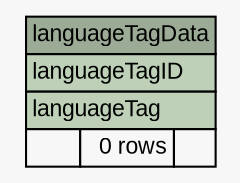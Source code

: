 // dot 2.26.3 on Windows 7 6.1
// SchemaSpy rev Unknown
digraph "languageTagData" {
  graph [
    rankdir="RL"
    bgcolor="#f7f7f7"
    nodesep="0.18"
    ranksep="0.46"
    fontname="Arial"
    fontsize="11"
  ];
  node [
    fontname="Arial"
    fontsize="11"
    shape="plaintext"
  ];
  edge [
    arrowsize="0.8"
  ];
  "languageTagData" [
    label=<
    <TABLE BORDER="0" CELLBORDER="1" CELLSPACING="0" BGCOLOR="#ffffff">
      <TR><TD COLSPAN="3" BGCOLOR="#9bab96" ALIGN="CENTER">languageTagData</TD></TR>
      <TR><TD PORT="languageTagID" COLSPAN="3" BGCOLOR="#bed1b8" ALIGN="LEFT">languageTagID</TD></TR>
      <TR><TD PORT="languageTag" COLSPAN="3" BGCOLOR="#bed1b8" ALIGN="LEFT">languageTag</TD></TR>
      <TR><TD ALIGN="LEFT" BGCOLOR="#f7f7f7">  </TD><TD ALIGN="RIGHT" BGCOLOR="#f7f7f7">0 rows</TD><TD ALIGN="RIGHT" BGCOLOR="#f7f7f7">  </TD></TR>
    </TABLE>>
    URL="tables/languageTagData.html"
    tooltip="languageTagData"
  ];
}
